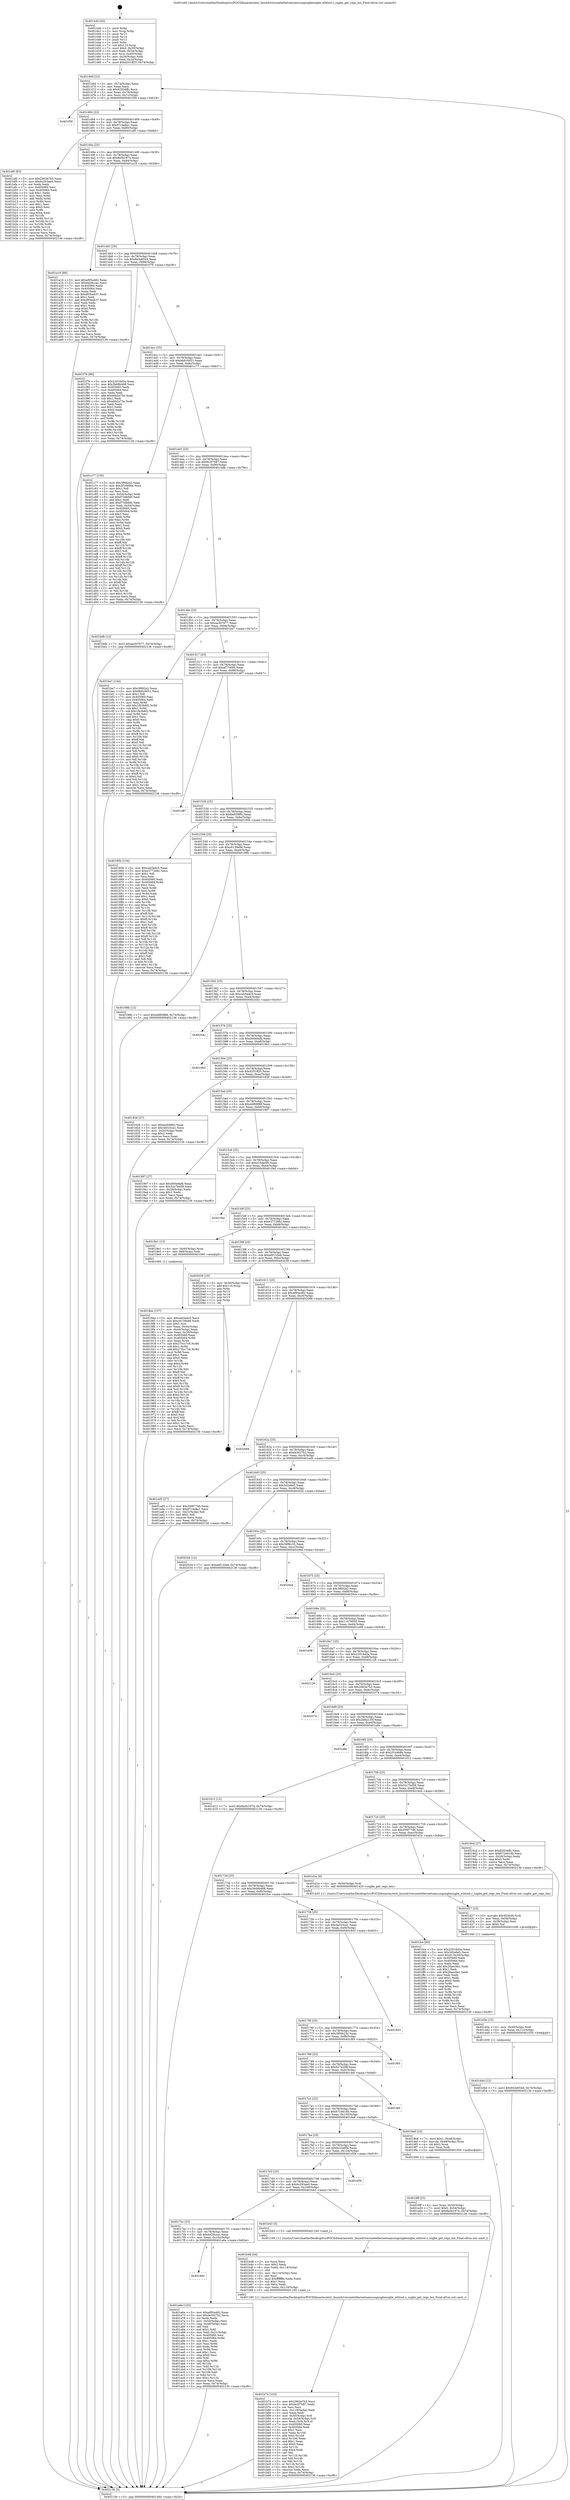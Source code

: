 digraph "0x401440" {
  label = "0x401440 (/mnt/c/Users/mathe/Desktop/tcc/POCII/binaries/extr_linuxdriversnetethernetsamsungsxgbesxgbe_ethtool.c_sxgbe_get_regs_len_Final-ollvm.out::main(0))"
  labelloc = "t"
  node[shape=record]

  Entry [label="",width=0.3,height=0.3,shape=circle,fillcolor=black,style=filled]
  "0x40146d" [label="{
     0x40146d [23]\l
     | [instrs]\l
     &nbsp;&nbsp;0x40146d \<+3\>: mov -0x74(%rbp),%eax\l
     &nbsp;&nbsp;0x401470 \<+2\>: mov %eax,%ecx\l
     &nbsp;&nbsp;0x401472 \<+6\>: sub $0x82834ffc,%ecx\l
     &nbsp;&nbsp;0x401478 \<+3\>: mov %eax,-0x78(%rbp)\l
     &nbsp;&nbsp;0x40147b \<+3\>: mov %ecx,-0x7c(%rbp)\l
     &nbsp;&nbsp;0x40147e \<+6\>: je 0000000000401f59 \<main+0xb19\>\l
  }"]
  "0x401f59" [label="{
     0x401f59\l
  }", style=dashed]
  "0x401484" [label="{
     0x401484 [22]\l
     | [instrs]\l
     &nbsp;&nbsp;0x401484 \<+5\>: jmp 0000000000401489 \<main+0x49\>\l
     &nbsp;&nbsp;0x401489 \<+3\>: mov -0x78(%rbp),%eax\l
     &nbsp;&nbsp;0x40148c \<+5\>: sub $0x87c4e8a1,%eax\l
     &nbsp;&nbsp;0x401491 \<+3\>: mov %eax,-0x80(%rbp)\l
     &nbsp;&nbsp;0x401494 \<+6\>: je 0000000000401af0 \<main+0x6b0\>\l
  }"]
  Exit [label="",width=0.3,height=0.3,shape=circle,fillcolor=black,style=filled,peripheries=2]
  "0x401af0" [label="{
     0x401af0 [83]\l
     | [instrs]\l
     &nbsp;&nbsp;0x401af0 \<+5\>: mov $0x2963e7b3,%eax\l
     &nbsp;&nbsp;0x401af5 \<+5\>: mov $0x6c293ae0,%ecx\l
     &nbsp;&nbsp;0x401afa \<+2\>: xor %edx,%edx\l
     &nbsp;&nbsp;0x401afc \<+7\>: mov 0x405060,%esi\l
     &nbsp;&nbsp;0x401b03 \<+7\>: mov 0x405064,%edi\l
     &nbsp;&nbsp;0x401b0a \<+3\>: sub $0x1,%edx\l
     &nbsp;&nbsp;0x401b0d \<+3\>: mov %esi,%r8d\l
     &nbsp;&nbsp;0x401b10 \<+3\>: add %edx,%r8d\l
     &nbsp;&nbsp;0x401b13 \<+4\>: imul %r8d,%esi\l
     &nbsp;&nbsp;0x401b17 \<+3\>: and $0x1,%esi\l
     &nbsp;&nbsp;0x401b1a \<+3\>: cmp $0x0,%esi\l
     &nbsp;&nbsp;0x401b1d \<+4\>: sete %r9b\l
     &nbsp;&nbsp;0x401b21 \<+3\>: cmp $0xa,%edi\l
     &nbsp;&nbsp;0x401b24 \<+4\>: setl %r10b\l
     &nbsp;&nbsp;0x401b28 \<+3\>: mov %r9b,%r11b\l
     &nbsp;&nbsp;0x401b2b \<+3\>: and %r10b,%r11b\l
     &nbsp;&nbsp;0x401b2e \<+3\>: xor %r10b,%r9b\l
     &nbsp;&nbsp;0x401b31 \<+3\>: or %r9b,%r11b\l
     &nbsp;&nbsp;0x401b34 \<+4\>: test $0x1,%r11b\l
     &nbsp;&nbsp;0x401b38 \<+3\>: cmovne %ecx,%eax\l
     &nbsp;&nbsp;0x401b3b \<+3\>: mov %eax,-0x74(%rbp)\l
     &nbsp;&nbsp;0x401b3e \<+5\>: jmp 0000000000402136 \<main+0xcf6\>\l
  }"]
  "0x40149a" [label="{
     0x40149a [25]\l
     | [instrs]\l
     &nbsp;&nbsp;0x40149a \<+5\>: jmp 000000000040149f \<main+0x5f\>\l
     &nbsp;&nbsp;0x40149f \<+3\>: mov -0x78(%rbp),%eax\l
     &nbsp;&nbsp;0x4014a2 \<+5\>: sub $0x8a5b1974,%eax\l
     &nbsp;&nbsp;0x4014a7 \<+6\>: mov %eax,-0x84(%rbp)\l
     &nbsp;&nbsp;0x4014ad \<+6\>: je 0000000000401a16 \<main+0x5d6\>\l
  }"]
  "0x401d4d" [label="{
     0x401d4d [12]\l
     | [instrs]\l
     &nbsp;&nbsp;0x401d4d \<+7\>: movl $0x943e6544,-0x74(%rbp)\l
     &nbsp;&nbsp;0x401d54 \<+5\>: jmp 0000000000402136 \<main+0xcf6\>\l
  }"]
  "0x401a16" [label="{
     0x401a16 [88]\l
     | [instrs]\l
     &nbsp;&nbsp;0x401a16 \<+5\>: mov $0xef95a482,%eax\l
     &nbsp;&nbsp;0x401a1b \<+5\>: mov $0x6d28ccac,%ecx\l
     &nbsp;&nbsp;0x401a20 \<+7\>: mov 0x405060,%edx\l
     &nbsp;&nbsp;0x401a27 \<+7\>: mov 0x405064,%esi\l
     &nbsp;&nbsp;0x401a2e \<+2\>: mov %edx,%edi\l
     &nbsp;&nbsp;0x401a30 \<+6\>: sub $0xd93ba637,%edi\l
     &nbsp;&nbsp;0x401a36 \<+3\>: sub $0x1,%edi\l
     &nbsp;&nbsp;0x401a39 \<+6\>: add $0xd93ba637,%edi\l
     &nbsp;&nbsp;0x401a3f \<+3\>: imul %edi,%edx\l
     &nbsp;&nbsp;0x401a42 \<+3\>: and $0x1,%edx\l
     &nbsp;&nbsp;0x401a45 \<+3\>: cmp $0x0,%edx\l
     &nbsp;&nbsp;0x401a48 \<+4\>: sete %r8b\l
     &nbsp;&nbsp;0x401a4c \<+3\>: cmp $0xa,%esi\l
     &nbsp;&nbsp;0x401a4f \<+4\>: setl %r9b\l
     &nbsp;&nbsp;0x401a53 \<+3\>: mov %r8b,%r10b\l
     &nbsp;&nbsp;0x401a56 \<+3\>: and %r9b,%r10b\l
     &nbsp;&nbsp;0x401a59 \<+3\>: xor %r9b,%r8b\l
     &nbsp;&nbsp;0x401a5c \<+3\>: or %r8b,%r10b\l
     &nbsp;&nbsp;0x401a5f \<+4\>: test $0x1,%r10b\l
     &nbsp;&nbsp;0x401a63 \<+3\>: cmovne %ecx,%eax\l
     &nbsp;&nbsp;0x401a66 \<+3\>: mov %eax,-0x74(%rbp)\l
     &nbsp;&nbsp;0x401a69 \<+5\>: jmp 0000000000402136 \<main+0xcf6\>\l
  }"]
  "0x4014b3" [label="{
     0x4014b3 [25]\l
     | [instrs]\l
     &nbsp;&nbsp;0x4014b3 \<+5\>: jmp 00000000004014b8 \<main+0x78\>\l
     &nbsp;&nbsp;0x4014b8 \<+3\>: mov -0x78(%rbp),%eax\l
     &nbsp;&nbsp;0x4014bb \<+5\>: sub $0x943e6544,%eax\l
     &nbsp;&nbsp;0x4014c0 \<+6\>: mov %eax,-0x88(%rbp)\l
     &nbsp;&nbsp;0x4014c6 \<+6\>: je 0000000000401f76 \<main+0xb36\>\l
  }"]
  "0x401d3e" [label="{
     0x401d3e [15]\l
     | [instrs]\l
     &nbsp;&nbsp;0x401d3e \<+4\>: mov -0x50(%rbp),%rdi\l
     &nbsp;&nbsp;0x401d42 \<+6\>: mov %eax,-0x11c(%rbp)\l
     &nbsp;&nbsp;0x401d48 \<+5\>: call 0000000000401030 \<free@plt\>\l
     | [calls]\l
     &nbsp;&nbsp;0x401030 \{1\} (unknown)\l
  }"]
  "0x401f76" [label="{
     0x401f76 [88]\l
     | [instrs]\l
     &nbsp;&nbsp;0x401f76 \<+5\>: mov $0x22016d3a,%eax\l
     &nbsp;&nbsp;0x401f7b \<+5\>: mov $0x3b68b468,%ecx\l
     &nbsp;&nbsp;0x401f80 \<+7\>: mov 0x405060,%edx\l
     &nbsp;&nbsp;0x401f87 \<+7\>: mov 0x405064,%esi\l
     &nbsp;&nbsp;0x401f8e \<+2\>: mov %edx,%edi\l
     &nbsp;&nbsp;0x401f90 \<+6\>: add $0xebb2a75e,%edi\l
     &nbsp;&nbsp;0x401f96 \<+3\>: sub $0x1,%edi\l
     &nbsp;&nbsp;0x401f99 \<+6\>: sub $0xebb2a75e,%edi\l
     &nbsp;&nbsp;0x401f9f \<+3\>: imul %edi,%edx\l
     &nbsp;&nbsp;0x401fa2 \<+3\>: and $0x1,%edx\l
     &nbsp;&nbsp;0x401fa5 \<+3\>: cmp $0x0,%edx\l
     &nbsp;&nbsp;0x401fa8 \<+4\>: sete %r8b\l
     &nbsp;&nbsp;0x401fac \<+3\>: cmp $0xa,%esi\l
     &nbsp;&nbsp;0x401faf \<+4\>: setl %r9b\l
     &nbsp;&nbsp;0x401fb3 \<+3\>: mov %r8b,%r10b\l
     &nbsp;&nbsp;0x401fb6 \<+3\>: and %r9b,%r10b\l
     &nbsp;&nbsp;0x401fb9 \<+3\>: xor %r9b,%r8b\l
     &nbsp;&nbsp;0x401fbc \<+3\>: or %r8b,%r10b\l
     &nbsp;&nbsp;0x401fbf \<+4\>: test $0x1,%r10b\l
     &nbsp;&nbsp;0x401fc3 \<+3\>: cmovne %ecx,%eax\l
     &nbsp;&nbsp;0x401fc6 \<+3\>: mov %eax,-0x74(%rbp)\l
     &nbsp;&nbsp;0x401fc9 \<+5\>: jmp 0000000000402136 \<main+0xcf6\>\l
  }"]
  "0x4014cc" [label="{
     0x4014cc [25]\l
     | [instrs]\l
     &nbsp;&nbsp;0x4014cc \<+5\>: jmp 00000000004014d1 \<main+0x91\>\l
     &nbsp;&nbsp;0x4014d1 \<+3\>: mov -0x78(%rbp),%eax\l
     &nbsp;&nbsp;0x4014d4 \<+5\>: sub $0x9b916051,%eax\l
     &nbsp;&nbsp;0x4014d9 \<+6\>: mov %eax,-0x8c(%rbp)\l
     &nbsp;&nbsp;0x4014df \<+6\>: je 0000000000401c77 \<main+0x837\>\l
  }"]
  "0x401d27" [label="{
     0x401d27 [23]\l
     | [instrs]\l
     &nbsp;&nbsp;0x401d27 \<+10\>: movabs $0x4030d6,%rdi\l
     &nbsp;&nbsp;0x401d31 \<+3\>: mov %eax,-0x58(%rbp)\l
     &nbsp;&nbsp;0x401d34 \<+3\>: mov -0x58(%rbp),%esi\l
     &nbsp;&nbsp;0x401d37 \<+2\>: mov $0x0,%al\l
     &nbsp;&nbsp;0x401d39 \<+5\>: call 0000000000401040 \<printf@plt\>\l
     | [calls]\l
     &nbsp;&nbsp;0x401040 \{1\} (unknown)\l
  }"]
  "0x401c77" [label="{
     0x401c77 [155]\l
     | [instrs]\l
     &nbsp;&nbsp;0x401c77 \<+5\>: mov $0x3f692a2,%eax\l
     &nbsp;&nbsp;0x401c7c \<+5\>: mov $0x2f1d468e,%ecx\l
     &nbsp;&nbsp;0x401c81 \<+2\>: mov $0x1,%dl\l
     &nbsp;&nbsp;0x401c83 \<+2\>: xor %esi,%esi\l
     &nbsp;&nbsp;0x401c85 \<+3\>: mov -0x54(%rbp),%edi\l
     &nbsp;&nbsp;0x401c88 \<+6\>: sub $0xf73dbfd0,%edi\l
     &nbsp;&nbsp;0x401c8e \<+3\>: add $0x1,%edi\l
     &nbsp;&nbsp;0x401c91 \<+6\>: add $0xf73dbfd0,%edi\l
     &nbsp;&nbsp;0x401c97 \<+3\>: mov %edi,-0x54(%rbp)\l
     &nbsp;&nbsp;0x401c9a \<+7\>: mov 0x405060,%edi\l
     &nbsp;&nbsp;0x401ca1 \<+8\>: mov 0x405064,%r8d\l
     &nbsp;&nbsp;0x401ca9 \<+3\>: sub $0x1,%esi\l
     &nbsp;&nbsp;0x401cac \<+3\>: mov %edi,%r9d\l
     &nbsp;&nbsp;0x401caf \<+3\>: add %esi,%r9d\l
     &nbsp;&nbsp;0x401cb2 \<+4\>: imul %r9d,%edi\l
     &nbsp;&nbsp;0x401cb6 \<+3\>: and $0x1,%edi\l
     &nbsp;&nbsp;0x401cb9 \<+3\>: cmp $0x0,%edi\l
     &nbsp;&nbsp;0x401cbc \<+4\>: sete %r10b\l
     &nbsp;&nbsp;0x401cc0 \<+4\>: cmp $0xa,%r8d\l
     &nbsp;&nbsp;0x401cc4 \<+4\>: setl %r11b\l
     &nbsp;&nbsp;0x401cc8 \<+3\>: mov %r10b,%bl\l
     &nbsp;&nbsp;0x401ccb \<+3\>: xor $0xff,%bl\l
     &nbsp;&nbsp;0x401cce \<+3\>: mov %r11b,%r14b\l
     &nbsp;&nbsp;0x401cd1 \<+4\>: xor $0xff,%r14b\l
     &nbsp;&nbsp;0x401cd5 \<+3\>: xor $0x1,%dl\l
     &nbsp;&nbsp;0x401cd8 \<+3\>: mov %bl,%r15b\l
     &nbsp;&nbsp;0x401cdb \<+4\>: and $0xff,%r15b\l
     &nbsp;&nbsp;0x401cdf \<+3\>: and %dl,%r10b\l
     &nbsp;&nbsp;0x401ce2 \<+3\>: mov %r14b,%r12b\l
     &nbsp;&nbsp;0x401ce5 \<+4\>: and $0xff,%r12b\l
     &nbsp;&nbsp;0x401ce9 \<+3\>: and %dl,%r11b\l
     &nbsp;&nbsp;0x401cec \<+3\>: or %r10b,%r15b\l
     &nbsp;&nbsp;0x401cef \<+3\>: or %r11b,%r12b\l
     &nbsp;&nbsp;0x401cf2 \<+3\>: xor %r12b,%r15b\l
     &nbsp;&nbsp;0x401cf5 \<+3\>: or %r14b,%bl\l
     &nbsp;&nbsp;0x401cf8 \<+3\>: xor $0xff,%bl\l
     &nbsp;&nbsp;0x401cfb \<+3\>: or $0x1,%dl\l
     &nbsp;&nbsp;0x401cfe \<+2\>: and %dl,%bl\l
     &nbsp;&nbsp;0x401d00 \<+3\>: or %bl,%r15b\l
     &nbsp;&nbsp;0x401d03 \<+4\>: test $0x1,%r15b\l
     &nbsp;&nbsp;0x401d07 \<+3\>: cmovne %ecx,%eax\l
     &nbsp;&nbsp;0x401d0a \<+3\>: mov %eax,-0x74(%rbp)\l
     &nbsp;&nbsp;0x401d0d \<+5\>: jmp 0000000000402136 \<main+0xcf6\>\l
  }"]
  "0x4014e5" [label="{
     0x4014e5 [25]\l
     | [instrs]\l
     &nbsp;&nbsp;0x4014e5 \<+5\>: jmp 00000000004014ea \<main+0xaa\>\l
     &nbsp;&nbsp;0x4014ea \<+3\>: mov -0x78(%rbp),%eax\l
     &nbsp;&nbsp;0x4014ed \<+5\>: sub $0x9c2f7087,%eax\l
     &nbsp;&nbsp;0x4014f2 \<+6\>: mov %eax,-0x90(%rbp)\l
     &nbsp;&nbsp;0x4014f8 \<+6\>: je 0000000000401bdb \<main+0x79b\>\l
  }"]
  "0x401b74" [label="{
     0x401b74 [103]\l
     | [instrs]\l
     &nbsp;&nbsp;0x401b74 \<+5\>: mov $0x2963e7b3,%ecx\l
     &nbsp;&nbsp;0x401b79 \<+5\>: mov $0x9c2f7087,%edx\l
     &nbsp;&nbsp;0x401b7e \<+2\>: xor %esi,%esi\l
     &nbsp;&nbsp;0x401b80 \<+6\>: mov -0x118(%rbp),%edi\l
     &nbsp;&nbsp;0x401b86 \<+3\>: imul %eax,%edi\l
     &nbsp;&nbsp;0x401b89 \<+4\>: mov -0x50(%rbp),%r8\l
     &nbsp;&nbsp;0x401b8d \<+4\>: movslq -0x54(%rbp),%r9\l
     &nbsp;&nbsp;0x401b91 \<+4\>: mov %edi,(%r8,%r9,4)\l
     &nbsp;&nbsp;0x401b95 \<+7\>: mov 0x405060,%eax\l
     &nbsp;&nbsp;0x401b9c \<+7\>: mov 0x405064,%edi\l
     &nbsp;&nbsp;0x401ba3 \<+3\>: sub $0x1,%esi\l
     &nbsp;&nbsp;0x401ba6 \<+3\>: mov %eax,%r10d\l
     &nbsp;&nbsp;0x401ba9 \<+3\>: add %esi,%r10d\l
     &nbsp;&nbsp;0x401bac \<+4\>: imul %r10d,%eax\l
     &nbsp;&nbsp;0x401bb0 \<+3\>: and $0x1,%eax\l
     &nbsp;&nbsp;0x401bb3 \<+3\>: cmp $0x0,%eax\l
     &nbsp;&nbsp;0x401bb6 \<+4\>: sete %r11b\l
     &nbsp;&nbsp;0x401bba \<+3\>: cmp $0xa,%edi\l
     &nbsp;&nbsp;0x401bbd \<+3\>: setl %bl\l
     &nbsp;&nbsp;0x401bc0 \<+3\>: mov %r11b,%r14b\l
     &nbsp;&nbsp;0x401bc3 \<+3\>: and %bl,%r14b\l
     &nbsp;&nbsp;0x401bc6 \<+3\>: xor %bl,%r11b\l
     &nbsp;&nbsp;0x401bc9 \<+3\>: or %r11b,%r14b\l
     &nbsp;&nbsp;0x401bcc \<+4\>: test $0x1,%r14b\l
     &nbsp;&nbsp;0x401bd0 \<+3\>: cmovne %edx,%ecx\l
     &nbsp;&nbsp;0x401bd3 \<+3\>: mov %ecx,-0x74(%rbp)\l
     &nbsp;&nbsp;0x401bd6 \<+5\>: jmp 0000000000402136 \<main+0xcf6\>\l
  }"]
  "0x401bdb" [label="{
     0x401bdb [12]\l
     | [instrs]\l
     &nbsp;&nbsp;0x401bdb \<+7\>: movl $0xaa307677,-0x74(%rbp)\l
     &nbsp;&nbsp;0x401be2 \<+5\>: jmp 0000000000402136 \<main+0xcf6\>\l
  }"]
  "0x4014fe" [label="{
     0x4014fe [25]\l
     | [instrs]\l
     &nbsp;&nbsp;0x4014fe \<+5\>: jmp 0000000000401503 \<main+0xc3\>\l
     &nbsp;&nbsp;0x401503 \<+3\>: mov -0x78(%rbp),%eax\l
     &nbsp;&nbsp;0x401506 \<+5\>: sub $0xaa307677,%eax\l
     &nbsp;&nbsp;0x40150b \<+6\>: mov %eax,-0x94(%rbp)\l
     &nbsp;&nbsp;0x401511 \<+6\>: je 0000000000401be7 \<main+0x7a7\>\l
  }"]
  "0x401b48" [label="{
     0x401b48 [44]\l
     | [instrs]\l
     &nbsp;&nbsp;0x401b48 \<+2\>: xor %ecx,%ecx\l
     &nbsp;&nbsp;0x401b4a \<+5\>: mov $0x2,%edx\l
     &nbsp;&nbsp;0x401b4f \<+6\>: mov %edx,-0x114(%rbp)\l
     &nbsp;&nbsp;0x401b55 \<+1\>: cltd\l
     &nbsp;&nbsp;0x401b56 \<+6\>: mov -0x114(%rbp),%esi\l
     &nbsp;&nbsp;0x401b5c \<+2\>: idiv %esi\l
     &nbsp;&nbsp;0x401b5e \<+6\>: imul $0xfffffffe,%edx,%edx\l
     &nbsp;&nbsp;0x401b64 \<+3\>: sub $0x1,%ecx\l
     &nbsp;&nbsp;0x401b67 \<+2\>: sub %ecx,%edx\l
     &nbsp;&nbsp;0x401b69 \<+6\>: mov %edx,-0x118(%rbp)\l
     &nbsp;&nbsp;0x401b6f \<+5\>: call 0000000000401160 \<next_i\>\l
     | [calls]\l
     &nbsp;&nbsp;0x401160 \{1\} (/mnt/c/Users/mathe/Desktop/tcc/POCII/binaries/extr_linuxdriversnetethernetsamsungsxgbesxgbe_ethtool.c_sxgbe_get_regs_len_Final-ollvm.out::next_i)\l
  }"]
  "0x401be7" [label="{
     0x401be7 [144]\l
     | [instrs]\l
     &nbsp;&nbsp;0x401be7 \<+5\>: mov $0x3f692a2,%eax\l
     &nbsp;&nbsp;0x401bec \<+5\>: mov $0x9b916051,%ecx\l
     &nbsp;&nbsp;0x401bf1 \<+2\>: mov $0x1,%dl\l
     &nbsp;&nbsp;0x401bf3 \<+7\>: mov 0x405060,%esi\l
     &nbsp;&nbsp;0x401bfa \<+7\>: mov 0x405064,%edi\l
     &nbsp;&nbsp;0x401c01 \<+3\>: mov %esi,%r8d\l
     &nbsp;&nbsp;0x401c04 \<+7\>: add $0x1fb3b6f2,%r8d\l
     &nbsp;&nbsp;0x401c0b \<+4\>: sub $0x1,%r8d\l
     &nbsp;&nbsp;0x401c0f \<+7\>: sub $0x1fb3b6f2,%r8d\l
     &nbsp;&nbsp;0x401c16 \<+4\>: imul %r8d,%esi\l
     &nbsp;&nbsp;0x401c1a \<+3\>: and $0x1,%esi\l
     &nbsp;&nbsp;0x401c1d \<+3\>: cmp $0x0,%esi\l
     &nbsp;&nbsp;0x401c20 \<+4\>: sete %r9b\l
     &nbsp;&nbsp;0x401c24 \<+3\>: cmp $0xa,%edi\l
     &nbsp;&nbsp;0x401c27 \<+4\>: setl %r10b\l
     &nbsp;&nbsp;0x401c2b \<+3\>: mov %r9b,%r11b\l
     &nbsp;&nbsp;0x401c2e \<+4\>: xor $0xff,%r11b\l
     &nbsp;&nbsp;0x401c32 \<+3\>: mov %r10b,%bl\l
     &nbsp;&nbsp;0x401c35 \<+3\>: xor $0xff,%bl\l
     &nbsp;&nbsp;0x401c38 \<+3\>: xor $0x0,%dl\l
     &nbsp;&nbsp;0x401c3b \<+3\>: mov %r11b,%r14b\l
     &nbsp;&nbsp;0x401c3e \<+4\>: and $0x0,%r14b\l
     &nbsp;&nbsp;0x401c42 \<+3\>: and %dl,%r9b\l
     &nbsp;&nbsp;0x401c45 \<+3\>: mov %bl,%r15b\l
     &nbsp;&nbsp;0x401c48 \<+4\>: and $0x0,%r15b\l
     &nbsp;&nbsp;0x401c4c \<+3\>: and %dl,%r10b\l
     &nbsp;&nbsp;0x401c4f \<+3\>: or %r9b,%r14b\l
     &nbsp;&nbsp;0x401c52 \<+3\>: or %r10b,%r15b\l
     &nbsp;&nbsp;0x401c55 \<+3\>: xor %r15b,%r14b\l
     &nbsp;&nbsp;0x401c58 \<+3\>: or %bl,%r11b\l
     &nbsp;&nbsp;0x401c5b \<+4\>: xor $0xff,%r11b\l
     &nbsp;&nbsp;0x401c5f \<+3\>: or $0x0,%dl\l
     &nbsp;&nbsp;0x401c62 \<+3\>: and %dl,%r11b\l
     &nbsp;&nbsp;0x401c65 \<+3\>: or %r11b,%r14b\l
     &nbsp;&nbsp;0x401c68 \<+4\>: test $0x1,%r14b\l
     &nbsp;&nbsp;0x401c6c \<+3\>: cmovne %ecx,%eax\l
     &nbsp;&nbsp;0x401c6f \<+3\>: mov %eax,-0x74(%rbp)\l
     &nbsp;&nbsp;0x401c72 \<+5\>: jmp 0000000000402136 \<main+0xcf6\>\l
  }"]
  "0x401517" [label="{
     0x401517 [25]\l
     | [instrs]\l
     &nbsp;&nbsp;0x401517 \<+5\>: jmp 000000000040151c \<main+0xdc\>\l
     &nbsp;&nbsp;0x40151c \<+3\>: mov -0x78(%rbp),%eax\l
     &nbsp;&nbsp;0x40151f \<+5\>: sub $0xaf774f40,%eax\l
     &nbsp;&nbsp;0x401524 \<+6\>: mov %eax,-0x98(%rbp)\l
     &nbsp;&nbsp;0x40152a \<+6\>: je 0000000000401d87 \<main+0x947\>\l
  }"]
  "0x401805" [label="{
     0x401805\l
  }", style=dashed]
  "0x401d87" [label="{
     0x401d87\l
  }", style=dashed]
  "0x401530" [label="{
     0x401530 [25]\l
     | [instrs]\l
     &nbsp;&nbsp;0x401530 \<+5\>: jmp 0000000000401535 \<main+0xf5\>\l
     &nbsp;&nbsp;0x401535 \<+3\>: mov -0x78(%rbp),%eax\l
     &nbsp;&nbsp;0x401538 \<+5\>: sub $0xba939f0c,%eax\l
     &nbsp;&nbsp;0x40153d \<+6\>: mov %eax,-0x9c(%rbp)\l
     &nbsp;&nbsp;0x401543 \<+6\>: je 000000000040185b \<main+0x41b\>\l
  }"]
  "0x401a6e" [label="{
     0x401a6e [103]\l
     | [instrs]\l
     &nbsp;&nbsp;0x401a6e \<+5\>: mov $0xef95a482,%eax\l
     &nbsp;&nbsp;0x401a73 \<+5\>: mov $0xfe3027b2,%ecx\l
     &nbsp;&nbsp;0x401a78 \<+2\>: xor %edx,%edx\l
     &nbsp;&nbsp;0x401a7a \<+3\>: mov -0x54(%rbp),%esi\l
     &nbsp;&nbsp;0x401a7d \<+3\>: cmp -0x48(%rbp),%esi\l
     &nbsp;&nbsp;0x401a80 \<+4\>: setl %dil\l
     &nbsp;&nbsp;0x401a84 \<+4\>: and $0x1,%dil\l
     &nbsp;&nbsp;0x401a88 \<+4\>: mov %dil,-0x21(%rbp)\l
     &nbsp;&nbsp;0x401a8c \<+7\>: mov 0x405060,%esi\l
     &nbsp;&nbsp;0x401a93 \<+8\>: mov 0x405064,%r8d\l
     &nbsp;&nbsp;0x401a9b \<+3\>: sub $0x1,%edx\l
     &nbsp;&nbsp;0x401a9e \<+3\>: mov %esi,%r9d\l
     &nbsp;&nbsp;0x401aa1 \<+3\>: add %edx,%r9d\l
     &nbsp;&nbsp;0x401aa4 \<+4\>: imul %r9d,%esi\l
     &nbsp;&nbsp;0x401aa8 \<+3\>: and $0x1,%esi\l
     &nbsp;&nbsp;0x401aab \<+3\>: cmp $0x0,%esi\l
     &nbsp;&nbsp;0x401aae \<+4\>: sete %dil\l
     &nbsp;&nbsp;0x401ab2 \<+4\>: cmp $0xa,%r8d\l
     &nbsp;&nbsp;0x401ab6 \<+4\>: setl %r10b\l
     &nbsp;&nbsp;0x401aba \<+3\>: mov %dil,%r11b\l
     &nbsp;&nbsp;0x401abd \<+3\>: and %r10b,%r11b\l
     &nbsp;&nbsp;0x401ac0 \<+3\>: xor %r10b,%dil\l
     &nbsp;&nbsp;0x401ac3 \<+3\>: or %dil,%r11b\l
     &nbsp;&nbsp;0x401ac6 \<+4\>: test $0x1,%r11b\l
     &nbsp;&nbsp;0x401aca \<+3\>: cmovne %ecx,%eax\l
     &nbsp;&nbsp;0x401acd \<+3\>: mov %eax,-0x74(%rbp)\l
     &nbsp;&nbsp;0x401ad0 \<+5\>: jmp 0000000000402136 \<main+0xcf6\>\l
  }"]
  "0x40185b" [label="{
     0x40185b [134]\l
     | [instrs]\l
     &nbsp;&nbsp;0x40185b \<+5\>: mov $0xceb5edc5,%eax\l
     &nbsp;&nbsp;0x401860 \<+5\>: mov $0xe377266c,%ecx\l
     &nbsp;&nbsp;0x401865 \<+2\>: mov $0x1,%dl\l
     &nbsp;&nbsp;0x401867 \<+2\>: xor %esi,%esi\l
     &nbsp;&nbsp;0x401869 \<+7\>: mov 0x405060,%edi\l
     &nbsp;&nbsp;0x401870 \<+8\>: mov 0x405064,%r8d\l
     &nbsp;&nbsp;0x401878 \<+3\>: sub $0x1,%esi\l
     &nbsp;&nbsp;0x40187b \<+3\>: mov %edi,%r9d\l
     &nbsp;&nbsp;0x40187e \<+3\>: add %esi,%r9d\l
     &nbsp;&nbsp;0x401881 \<+4\>: imul %r9d,%edi\l
     &nbsp;&nbsp;0x401885 \<+3\>: and $0x1,%edi\l
     &nbsp;&nbsp;0x401888 \<+3\>: cmp $0x0,%edi\l
     &nbsp;&nbsp;0x40188b \<+4\>: sete %r10b\l
     &nbsp;&nbsp;0x40188f \<+4\>: cmp $0xa,%r8d\l
     &nbsp;&nbsp;0x401893 \<+4\>: setl %r11b\l
     &nbsp;&nbsp;0x401897 \<+3\>: mov %r10b,%bl\l
     &nbsp;&nbsp;0x40189a \<+3\>: xor $0xff,%bl\l
     &nbsp;&nbsp;0x40189d \<+3\>: mov %r11b,%r14b\l
     &nbsp;&nbsp;0x4018a0 \<+4\>: xor $0xff,%r14b\l
     &nbsp;&nbsp;0x4018a4 \<+3\>: xor $0x1,%dl\l
     &nbsp;&nbsp;0x4018a7 \<+3\>: mov %bl,%r15b\l
     &nbsp;&nbsp;0x4018aa \<+4\>: and $0xff,%r15b\l
     &nbsp;&nbsp;0x4018ae \<+3\>: and %dl,%r10b\l
     &nbsp;&nbsp;0x4018b1 \<+3\>: mov %r14b,%r12b\l
     &nbsp;&nbsp;0x4018b4 \<+4\>: and $0xff,%r12b\l
     &nbsp;&nbsp;0x4018b8 \<+3\>: and %dl,%r11b\l
     &nbsp;&nbsp;0x4018bb \<+3\>: or %r10b,%r15b\l
     &nbsp;&nbsp;0x4018be \<+3\>: or %r11b,%r12b\l
     &nbsp;&nbsp;0x4018c1 \<+3\>: xor %r12b,%r15b\l
     &nbsp;&nbsp;0x4018c4 \<+3\>: or %r14b,%bl\l
     &nbsp;&nbsp;0x4018c7 \<+3\>: xor $0xff,%bl\l
     &nbsp;&nbsp;0x4018ca \<+3\>: or $0x1,%dl\l
     &nbsp;&nbsp;0x4018cd \<+2\>: and %dl,%bl\l
     &nbsp;&nbsp;0x4018cf \<+3\>: or %bl,%r15b\l
     &nbsp;&nbsp;0x4018d2 \<+4\>: test $0x1,%r15b\l
     &nbsp;&nbsp;0x4018d6 \<+3\>: cmovne %ecx,%eax\l
     &nbsp;&nbsp;0x4018d9 \<+3\>: mov %eax,-0x74(%rbp)\l
     &nbsp;&nbsp;0x4018dc \<+5\>: jmp 0000000000402136 \<main+0xcf6\>\l
  }"]
  "0x401549" [label="{
     0x401549 [25]\l
     | [instrs]\l
     &nbsp;&nbsp;0x401549 \<+5\>: jmp 000000000040154e \<main+0x10e\>\l
     &nbsp;&nbsp;0x40154e \<+3\>: mov -0x78(%rbp),%eax\l
     &nbsp;&nbsp;0x401551 \<+5\>: sub $0xc6139e86,%eax\l
     &nbsp;&nbsp;0x401556 \<+6\>: mov %eax,-0xa0(%rbp)\l
     &nbsp;&nbsp;0x40155c \<+6\>: je 000000000040198b \<main+0x54b\>\l
  }"]
  "0x4017ec" [label="{
     0x4017ec [25]\l
     | [instrs]\l
     &nbsp;&nbsp;0x4017ec \<+5\>: jmp 00000000004017f1 \<main+0x3b1\>\l
     &nbsp;&nbsp;0x4017f1 \<+3\>: mov -0x78(%rbp),%eax\l
     &nbsp;&nbsp;0x4017f4 \<+5\>: sub $0x6d28ccac,%eax\l
     &nbsp;&nbsp;0x4017f9 \<+6\>: mov %eax,-0x10c(%rbp)\l
     &nbsp;&nbsp;0x4017ff \<+6\>: je 0000000000401a6e \<main+0x62e\>\l
  }"]
  "0x40198b" [label="{
     0x40198b [12]\l
     | [instrs]\l
     &nbsp;&nbsp;0x40198b \<+7\>: movl $0xddf69f88,-0x74(%rbp)\l
     &nbsp;&nbsp;0x401992 \<+5\>: jmp 0000000000402136 \<main+0xcf6\>\l
  }"]
  "0x401562" [label="{
     0x401562 [25]\l
     | [instrs]\l
     &nbsp;&nbsp;0x401562 \<+5\>: jmp 0000000000401567 \<main+0x127\>\l
     &nbsp;&nbsp;0x401567 \<+3\>: mov -0x78(%rbp),%eax\l
     &nbsp;&nbsp;0x40156a \<+5\>: sub $0xceb5edc5,%eax\l
     &nbsp;&nbsp;0x40156f \<+6\>: mov %eax,-0xa4(%rbp)\l
     &nbsp;&nbsp;0x401575 \<+6\>: je 000000000040204c \<main+0xc0c\>\l
  }"]
  "0x401b43" [label="{
     0x401b43 [5]\l
     | [instrs]\l
     &nbsp;&nbsp;0x401b43 \<+5\>: call 0000000000401160 \<next_i\>\l
     | [calls]\l
     &nbsp;&nbsp;0x401160 \{1\} (/mnt/c/Users/mathe/Desktop/tcc/POCII/binaries/extr_linuxdriversnetethernetsamsungsxgbesxgbe_ethtool.c_sxgbe_get_regs_len_Final-ollvm.out::next_i)\l
  }"]
  "0x40204c" [label="{
     0x40204c\l
  }", style=dashed]
  "0x40157b" [label="{
     0x40157b [25]\l
     | [instrs]\l
     &nbsp;&nbsp;0x40157b \<+5\>: jmp 0000000000401580 \<main+0x140\>\l
     &nbsp;&nbsp;0x401580 \<+3\>: mov -0x78(%rbp),%eax\l
     &nbsp;&nbsp;0x401583 \<+5\>: sub $0xd00a9afb,%eax\l
     &nbsp;&nbsp;0x401588 \<+6\>: mov %eax,-0xa8(%rbp)\l
     &nbsp;&nbsp;0x40158e \<+6\>: je 00000000004019b2 \<main+0x572\>\l
  }"]
  "0x4017d3" [label="{
     0x4017d3 [25]\l
     | [instrs]\l
     &nbsp;&nbsp;0x4017d3 \<+5\>: jmp 00000000004017d8 \<main+0x398\>\l
     &nbsp;&nbsp;0x4017d8 \<+3\>: mov -0x78(%rbp),%eax\l
     &nbsp;&nbsp;0x4017db \<+5\>: sub $0x6c293ae0,%eax\l
     &nbsp;&nbsp;0x4017e0 \<+6\>: mov %eax,-0x108(%rbp)\l
     &nbsp;&nbsp;0x4017e6 \<+6\>: je 0000000000401b43 \<main+0x703\>\l
  }"]
  "0x4019b2" [label="{
     0x4019b2\l
  }", style=dashed]
  "0x401594" [label="{
     0x401594 [25]\l
     | [instrs]\l
     &nbsp;&nbsp;0x401594 \<+5\>: jmp 0000000000401599 \<main+0x159\>\l
     &nbsp;&nbsp;0x401599 \<+3\>: mov -0x78(%rbp),%eax\l
     &nbsp;&nbsp;0x40159c \<+5\>: sub $0xd201ff25,%eax\l
     &nbsp;&nbsp;0x4015a1 \<+6\>: mov %eax,-0xac(%rbp)\l
     &nbsp;&nbsp;0x4015a7 \<+6\>: je 0000000000401828 \<main+0x3e8\>\l
  }"]
  "0x401d59" [label="{
     0x401d59\l
  }", style=dashed]
  "0x401828" [label="{
     0x401828 [27]\l
     | [instrs]\l
     &nbsp;&nbsp;0x401828 \<+5\>: mov $0xba939f0c,%eax\l
     &nbsp;&nbsp;0x40182d \<+5\>: mov $0x3e025ca1,%ecx\l
     &nbsp;&nbsp;0x401832 \<+3\>: mov -0x2c(%rbp),%edx\l
     &nbsp;&nbsp;0x401835 \<+3\>: cmp $0x2,%edx\l
     &nbsp;&nbsp;0x401838 \<+3\>: cmovne %ecx,%eax\l
     &nbsp;&nbsp;0x40183b \<+3\>: mov %eax,-0x74(%rbp)\l
     &nbsp;&nbsp;0x40183e \<+5\>: jmp 0000000000402136 \<main+0xcf6\>\l
  }"]
  "0x4015ad" [label="{
     0x4015ad [25]\l
     | [instrs]\l
     &nbsp;&nbsp;0x4015ad \<+5\>: jmp 00000000004015b2 \<main+0x172\>\l
     &nbsp;&nbsp;0x4015b2 \<+3\>: mov -0x78(%rbp),%eax\l
     &nbsp;&nbsp;0x4015b5 \<+5\>: sub $0xddf69f88,%eax\l
     &nbsp;&nbsp;0x4015ba \<+6\>: mov %eax,-0xb0(%rbp)\l
     &nbsp;&nbsp;0x4015c0 \<+6\>: je 0000000000401997 \<main+0x557\>\l
  }"]
  "0x402136" [label="{
     0x402136 [5]\l
     | [instrs]\l
     &nbsp;&nbsp;0x402136 \<+5\>: jmp 000000000040146d \<main+0x2d\>\l
  }"]
  "0x401440" [label="{
     0x401440 [45]\l
     | [instrs]\l
     &nbsp;&nbsp;0x401440 \<+1\>: push %rbp\l
     &nbsp;&nbsp;0x401441 \<+3\>: mov %rsp,%rbp\l
     &nbsp;&nbsp;0x401444 \<+2\>: push %r15\l
     &nbsp;&nbsp;0x401446 \<+2\>: push %r14\l
     &nbsp;&nbsp;0x401448 \<+2\>: push %r12\l
     &nbsp;&nbsp;0x40144a \<+1\>: push %rbx\l
     &nbsp;&nbsp;0x40144b \<+7\>: sub $0x110,%rsp\l
     &nbsp;&nbsp;0x401452 \<+7\>: movl $0x0,-0x30(%rbp)\l
     &nbsp;&nbsp;0x401459 \<+3\>: mov %edi,-0x34(%rbp)\l
     &nbsp;&nbsp;0x40145c \<+4\>: mov %rsi,-0x40(%rbp)\l
     &nbsp;&nbsp;0x401460 \<+3\>: mov -0x34(%rbp),%edi\l
     &nbsp;&nbsp;0x401463 \<+3\>: mov %edi,-0x2c(%rbp)\l
     &nbsp;&nbsp;0x401466 \<+7\>: movl $0xd201ff25,-0x74(%rbp)\l
  }"]
  "0x4019ff" [label="{
     0x4019ff [23]\l
     | [instrs]\l
     &nbsp;&nbsp;0x4019ff \<+4\>: mov %rax,-0x50(%rbp)\l
     &nbsp;&nbsp;0x401a03 \<+7\>: movl $0x0,-0x54(%rbp)\l
     &nbsp;&nbsp;0x401a0a \<+7\>: movl $0x8a5b1974,-0x74(%rbp)\l
     &nbsp;&nbsp;0x401a11 \<+5\>: jmp 0000000000402136 \<main+0xcf6\>\l
  }"]
  "0x401997" [label="{
     0x401997 [27]\l
     | [instrs]\l
     &nbsp;&nbsp;0x401997 \<+5\>: mov $0xd00a9afb,%eax\l
     &nbsp;&nbsp;0x40199c \<+5\>: mov $0x32c7bd58,%ecx\l
     &nbsp;&nbsp;0x4019a1 \<+3\>: mov -0x28(%rbp),%edx\l
     &nbsp;&nbsp;0x4019a4 \<+3\>: cmp $0x1,%edx\l
     &nbsp;&nbsp;0x4019a7 \<+3\>: cmovl %ecx,%eax\l
     &nbsp;&nbsp;0x4019aa \<+3\>: mov %eax,-0x74(%rbp)\l
     &nbsp;&nbsp;0x4019ad \<+5\>: jmp 0000000000402136 \<main+0xcf6\>\l
  }"]
  "0x4015c6" [label="{
     0x4015c6 [25]\l
     | [instrs]\l
     &nbsp;&nbsp;0x4015c6 \<+5\>: jmp 00000000004015cb \<main+0x18b\>\l
     &nbsp;&nbsp;0x4015cb \<+3\>: mov -0x78(%rbp),%eax\l
     &nbsp;&nbsp;0x4015ce \<+5\>: sub $0xe10de5f0,%eax\l
     &nbsp;&nbsp;0x4015d3 \<+6\>: mov %eax,-0xb4(%rbp)\l
     &nbsp;&nbsp;0x4015d9 \<+6\>: je 0000000000401f4d \<main+0xb0d\>\l
  }"]
  "0x4017ba" [label="{
     0x4017ba [25]\l
     | [instrs]\l
     &nbsp;&nbsp;0x4017ba \<+5\>: jmp 00000000004017bf \<main+0x37f\>\l
     &nbsp;&nbsp;0x4017bf \<+3\>: mov -0x78(%rbp),%eax\l
     &nbsp;&nbsp;0x4017c2 \<+5\>: sub $0x6c25ef0b,%eax\l
     &nbsp;&nbsp;0x4017c7 \<+6\>: mov %eax,-0x104(%rbp)\l
     &nbsp;&nbsp;0x4017cd \<+6\>: je 0000000000401d59 \<main+0x919\>\l
  }"]
  "0x401f4d" [label="{
     0x401f4d\l
  }", style=dashed]
  "0x4015df" [label="{
     0x4015df [25]\l
     | [instrs]\l
     &nbsp;&nbsp;0x4015df \<+5\>: jmp 00000000004015e4 \<main+0x1a4\>\l
     &nbsp;&nbsp;0x4015e4 \<+3\>: mov -0x78(%rbp),%eax\l
     &nbsp;&nbsp;0x4015e7 \<+5\>: sub $0xe377266c,%eax\l
     &nbsp;&nbsp;0x4015ec \<+6\>: mov %eax,-0xb8(%rbp)\l
     &nbsp;&nbsp;0x4015f2 \<+6\>: je 00000000004018e1 \<main+0x4a1\>\l
  }"]
  "0x4019e8" [label="{
     0x4019e8 [23]\l
     | [instrs]\l
     &nbsp;&nbsp;0x4019e8 \<+7\>: movl $0x1,-0x48(%rbp)\l
     &nbsp;&nbsp;0x4019ef \<+4\>: movslq -0x48(%rbp),%rax\l
     &nbsp;&nbsp;0x4019f3 \<+4\>: shl $0x2,%rax\l
     &nbsp;&nbsp;0x4019f7 \<+3\>: mov %rax,%rdi\l
     &nbsp;&nbsp;0x4019fa \<+5\>: call 0000000000401050 \<malloc@plt\>\l
     | [calls]\l
     &nbsp;&nbsp;0x401050 \{1\} (unknown)\l
  }"]
  "0x4018e1" [label="{
     0x4018e1 [13]\l
     | [instrs]\l
     &nbsp;&nbsp;0x4018e1 \<+4\>: mov -0x40(%rbp),%rax\l
     &nbsp;&nbsp;0x4018e5 \<+4\>: mov 0x8(%rax),%rdi\l
     &nbsp;&nbsp;0x4018e9 \<+5\>: call 0000000000401060 \<atoi@plt\>\l
     | [calls]\l
     &nbsp;&nbsp;0x401060 \{1\} (unknown)\l
  }"]
  "0x4015f8" [label="{
     0x4015f8 [25]\l
     | [instrs]\l
     &nbsp;&nbsp;0x4015f8 \<+5\>: jmp 00000000004015fd \<main+0x1bd\>\l
     &nbsp;&nbsp;0x4015fd \<+3\>: mov -0x78(%rbp),%eax\l
     &nbsp;&nbsp;0x401600 \<+5\>: sub $0xe6f133e8,%eax\l
     &nbsp;&nbsp;0x401605 \<+6\>: mov %eax,-0xbc(%rbp)\l
     &nbsp;&nbsp;0x40160b \<+6\>: je 0000000000402039 \<main+0xbf9\>\l
  }"]
  "0x4018ee" [label="{
     0x4018ee [157]\l
     | [instrs]\l
     &nbsp;&nbsp;0x4018ee \<+5\>: mov $0xceb5edc5,%ecx\l
     &nbsp;&nbsp;0x4018f3 \<+5\>: mov $0xc6139e86,%edx\l
     &nbsp;&nbsp;0x4018f8 \<+3\>: mov $0x1,%sil\l
     &nbsp;&nbsp;0x4018fb \<+3\>: mov %eax,-0x44(%rbp)\l
     &nbsp;&nbsp;0x4018fe \<+3\>: mov -0x44(%rbp),%eax\l
     &nbsp;&nbsp;0x401901 \<+3\>: mov %eax,-0x28(%rbp)\l
     &nbsp;&nbsp;0x401904 \<+7\>: mov 0x405060,%eax\l
     &nbsp;&nbsp;0x40190b \<+8\>: mov 0x405064,%r8d\l
     &nbsp;&nbsp;0x401913 \<+3\>: mov %eax,%r9d\l
     &nbsp;&nbsp;0x401916 \<+7\>: sub $0x270cc7c6,%r9d\l
     &nbsp;&nbsp;0x40191d \<+4\>: sub $0x1,%r9d\l
     &nbsp;&nbsp;0x401921 \<+7\>: add $0x270cc7c6,%r9d\l
     &nbsp;&nbsp;0x401928 \<+4\>: imul %r9d,%eax\l
     &nbsp;&nbsp;0x40192c \<+3\>: and $0x1,%eax\l
     &nbsp;&nbsp;0x40192f \<+3\>: cmp $0x0,%eax\l
     &nbsp;&nbsp;0x401932 \<+4\>: sete %r10b\l
     &nbsp;&nbsp;0x401936 \<+4\>: cmp $0xa,%r8d\l
     &nbsp;&nbsp;0x40193a \<+4\>: setl %r11b\l
     &nbsp;&nbsp;0x40193e \<+3\>: mov %r10b,%bl\l
     &nbsp;&nbsp;0x401941 \<+3\>: xor $0xff,%bl\l
     &nbsp;&nbsp;0x401944 \<+3\>: mov %r11b,%r14b\l
     &nbsp;&nbsp;0x401947 \<+4\>: xor $0xff,%r14b\l
     &nbsp;&nbsp;0x40194b \<+4\>: xor $0x0,%sil\l
     &nbsp;&nbsp;0x40194f \<+3\>: mov %bl,%r15b\l
     &nbsp;&nbsp;0x401952 \<+4\>: and $0x0,%r15b\l
     &nbsp;&nbsp;0x401956 \<+3\>: and %sil,%r10b\l
     &nbsp;&nbsp;0x401959 \<+3\>: mov %r14b,%r12b\l
     &nbsp;&nbsp;0x40195c \<+4\>: and $0x0,%r12b\l
     &nbsp;&nbsp;0x401960 \<+3\>: and %sil,%r11b\l
     &nbsp;&nbsp;0x401963 \<+3\>: or %r10b,%r15b\l
     &nbsp;&nbsp;0x401966 \<+3\>: or %r11b,%r12b\l
     &nbsp;&nbsp;0x401969 \<+3\>: xor %r12b,%r15b\l
     &nbsp;&nbsp;0x40196c \<+3\>: or %r14b,%bl\l
     &nbsp;&nbsp;0x40196f \<+3\>: xor $0xff,%bl\l
     &nbsp;&nbsp;0x401972 \<+4\>: or $0x0,%sil\l
     &nbsp;&nbsp;0x401976 \<+3\>: and %sil,%bl\l
     &nbsp;&nbsp;0x401979 \<+3\>: or %bl,%r15b\l
     &nbsp;&nbsp;0x40197c \<+4\>: test $0x1,%r15b\l
     &nbsp;&nbsp;0x401980 \<+3\>: cmovne %edx,%ecx\l
     &nbsp;&nbsp;0x401983 \<+3\>: mov %ecx,-0x74(%rbp)\l
     &nbsp;&nbsp;0x401986 \<+5\>: jmp 0000000000402136 \<main+0xcf6\>\l
  }"]
  "0x4017a1" [label="{
     0x4017a1 [25]\l
     | [instrs]\l
     &nbsp;&nbsp;0x4017a1 \<+5\>: jmp 00000000004017a6 \<main+0x366\>\l
     &nbsp;&nbsp;0x4017a6 \<+3\>: mov -0x78(%rbp),%eax\l
     &nbsp;&nbsp;0x4017a9 \<+5\>: sub $0x6724618b,%eax\l
     &nbsp;&nbsp;0x4017ae \<+6\>: mov %eax,-0x100(%rbp)\l
     &nbsp;&nbsp;0x4017b4 \<+6\>: je 00000000004019e8 \<main+0x5a8\>\l
  }"]
  "0x402039" [label="{
     0x402039 [19]\l
     | [instrs]\l
     &nbsp;&nbsp;0x402039 \<+3\>: mov -0x30(%rbp),%eax\l
     &nbsp;&nbsp;0x40203c \<+7\>: add $0x110,%rsp\l
     &nbsp;&nbsp;0x402043 \<+1\>: pop %rbx\l
     &nbsp;&nbsp;0x402044 \<+2\>: pop %r12\l
     &nbsp;&nbsp;0x402046 \<+2\>: pop %r14\l
     &nbsp;&nbsp;0x402048 \<+2\>: pop %r15\l
     &nbsp;&nbsp;0x40204a \<+1\>: pop %rbp\l
     &nbsp;&nbsp;0x40204b \<+1\>: ret\l
  }"]
  "0x401611" [label="{
     0x401611 [25]\l
     | [instrs]\l
     &nbsp;&nbsp;0x401611 \<+5\>: jmp 0000000000401616 \<main+0x1d6\>\l
     &nbsp;&nbsp;0x401616 \<+3\>: mov -0x78(%rbp),%eax\l
     &nbsp;&nbsp;0x401619 \<+5\>: sub $0xef95a482,%eax\l
     &nbsp;&nbsp;0x40161e \<+6\>: mov %eax,-0xc0(%rbp)\l
     &nbsp;&nbsp;0x401624 \<+6\>: je 0000000000402068 \<main+0xc28\>\l
  }"]
  "0x401def" [label="{
     0x401def\l
  }", style=dashed]
  "0x402068" [label="{
     0x402068\l
  }", style=dashed]
  "0x40162a" [label="{
     0x40162a [25]\l
     | [instrs]\l
     &nbsp;&nbsp;0x40162a \<+5\>: jmp 000000000040162f \<main+0x1ef\>\l
     &nbsp;&nbsp;0x40162f \<+3\>: mov -0x78(%rbp),%eax\l
     &nbsp;&nbsp;0x401632 \<+5\>: sub $0xfe3027b2,%eax\l
     &nbsp;&nbsp;0x401637 \<+6\>: mov %eax,-0xc4(%rbp)\l
     &nbsp;&nbsp;0x40163d \<+6\>: je 0000000000401ad5 \<main+0x695\>\l
  }"]
  "0x401788" [label="{
     0x401788 [25]\l
     | [instrs]\l
     &nbsp;&nbsp;0x401788 \<+5\>: jmp 000000000040178d \<main+0x34d\>\l
     &nbsp;&nbsp;0x40178d \<+3\>: mov -0x78(%rbp),%eax\l
     &nbsp;&nbsp;0x401790 \<+5\>: sub $0x627a20ff,%eax\l
     &nbsp;&nbsp;0x401795 \<+6\>: mov %eax,-0xfc(%rbp)\l
     &nbsp;&nbsp;0x40179b \<+6\>: je 0000000000401def \<main+0x9af\>\l
  }"]
  "0x401ad5" [label="{
     0x401ad5 [27]\l
     | [instrs]\l
     &nbsp;&nbsp;0x401ad5 \<+5\>: mov $0x359f7748,%eax\l
     &nbsp;&nbsp;0x401ada \<+5\>: mov $0x87c4e8a1,%ecx\l
     &nbsp;&nbsp;0x401adf \<+3\>: mov -0x21(%rbp),%dl\l
     &nbsp;&nbsp;0x401ae2 \<+3\>: test $0x1,%dl\l
     &nbsp;&nbsp;0x401ae5 \<+3\>: cmovne %ecx,%eax\l
     &nbsp;&nbsp;0x401ae8 \<+3\>: mov %eax,-0x74(%rbp)\l
     &nbsp;&nbsp;0x401aeb \<+5\>: jmp 0000000000402136 \<main+0xcf6\>\l
  }"]
  "0x401643" [label="{
     0x401643 [25]\l
     | [instrs]\l
     &nbsp;&nbsp;0x401643 \<+5\>: jmp 0000000000401648 \<main+0x208\>\l
     &nbsp;&nbsp;0x401648 \<+3\>: mov -0x78(%rbp),%eax\l
     &nbsp;&nbsp;0x40164b \<+5\>: sub $0x3d2e6e5,%eax\l
     &nbsp;&nbsp;0x401650 \<+6\>: mov %eax,-0xc8(%rbp)\l
     &nbsp;&nbsp;0x401656 \<+6\>: je 000000000040202d \<main+0xbed\>\l
  }"]
  "0x401f65" [label="{
     0x401f65\l
  }", style=dashed]
  "0x40202d" [label="{
     0x40202d [12]\l
     | [instrs]\l
     &nbsp;&nbsp;0x40202d \<+7\>: movl $0xe6f133e8,-0x74(%rbp)\l
     &nbsp;&nbsp;0x402034 \<+5\>: jmp 0000000000402136 \<main+0xcf6\>\l
  }"]
  "0x40165c" [label="{
     0x40165c [25]\l
     | [instrs]\l
     &nbsp;&nbsp;0x40165c \<+5\>: jmp 0000000000401661 \<main+0x221\>\l
     &nbsp;&nbsp;0x401661 \<+3\>: mov -0x78(%rbp),%eax\l
     &nbsp;&nbsp;0x401664 \<+5\>: sub $0x3d86c32,%eax\l
     &nbsp;&nbsp;0x401669 \<+6\>: mov %eax,-0xcc(%rbp)\l
     &nbsp;&nbsp;0x40166f \<+6\>: je 00000000004020ed \<main+0xcad\>\l
  }"]
  "0x40176f" [label="{
     0x40176f [25]\l
     | [instrs]\l
     &nbsp;&nbsp;0x40176f \<+5\>: jmp 0000000000401774 \<main+0x334\>\l
     &nbsp;&nbsp;0x401774 \<+3\>: mov -0x78(%rbp),%eax\l
     &nbsp;&nbsp;0x401777 \<+5\>: sub $0x3f00b23c,%eax\l
     &nbsp;&nbsp;0x40177c \<+6\>: mov %eax,-0xf8(%rbp)\l
     &nbsp;&nbsp;0x401782 \<+6\>: je 0000000000401f65 \<main+0xb25\>\l
  }"]
  "0x4020ed" [label="{
     0x4020ed\l
  }", style=dashed]
  "0x401675" [label="{
     0x401675 [25]\l
     | [instrs]\l
     &nbsp;&nbsp;0x401675 \<+5\>: jmp 000000000040167a \<main+0x23a\>\l
     &nbsp;&nbsp;0x40167a \<+3\>: mov -0x78(%rbp),%eax\l
     &nbsp;&nbsp;0x40167d \<+5\>: sub $0x3f692a2,%eax\l
     &nbsp;&nbsp;0x401682 \<+6\>: mov %eax,-0xd0(%rbp)\l
     &nbsp;&nbsp;0x401688 \<+6\>: je 00000000004020ce \<main+0xc8e\>\l
  }"]
  "0x401843" [label="{
     0x401843\l
  }", style=dashed]
  "0x4020ce" [label="{
     0x4020ce\l
  }", style=dashed]
  "0x40168e" [label="{
     0x40168e [25]\l
     | [instrs]\l
     &nbsp;&nbsp;0x40168e \<+5\>: jmp 0000000000401693 \<main+0x253\>\l
     &nbsp;&nbsp;0x401693 \<+3\>: mov -0x78(%rbp),%eax\l
     &nbsp;&nbsp;0x401696 \<+5\>: sub $0x11479005,%eax\l
     &nbsp;&nbsp;0x40169b \<+6\>: mov %eax,-0xd4(%rbp)\l
     &nbsp;&nbsp;0x4016a1 \<+6\>: je 0000000000401e08 \<main+0x9c8\>\l
  }"]
  "0x401756" [label="{
     0x401756 [25]\l
     | [instrs]\l
     &nbsp;&nbsp;0x401756 \<+5\>: jmp 000000000040175b \<main+0x31b\>\l
     &nbsp;&nbsp;0x40175b \<+3\>: mov -0x78(%rbp),%eax\l
     &nbsp;&nbsp;0x40175e \<+5\>: sub $0x3e025ca1,%eax\l
     &nbsp;&nbsp;0x401763 \<+6\>: mov %eax,-0xf4(%rbp)\l
     &nbsp;&nbsp;0x401769 \<+6\>: je 0000000000401843 \<main+0x403\>\l
  }"]
  "0x401e08" [label="{
     0x401e08\l
  }", style=dashed]
  "0x4016a7" [label="{
     0x4016a7 [25]\l
     | [instrs]\l
     &nbsp;&nbsp;0x4016a7 \<+5\>: jmp 00000000004016ac \<main+0x26c\>\l
     &nbsp;&nbsp;0x4016ac \<+3\>: mov -0x78(%rbp),%eax\l
     &nbsp;&nbsp;0x4016af \<+5\>: sub $0x22016d3a,%eax\l
     &nbsp;&nbsp;0x4016b4 \<+6\>: mov %eax,-0xd8(%rbp)\l
     &nbsp;&nbsp;0x4016ba \<+6\>: je 0000000000402128 \<main+0xce8\>\l
  }"]
  "0x401fce" [label="{
     0x401fce [95]\l
     | [instrs]\l
     &nbsp;&nbsp;0x401fce \<+5\>: mov $0x22016d3a,%eax\l
     &nbsp;&nbsp;0x401fd3 \<+5\>: mov $0x3d2e6e5,%ecx\l
     &nbsp;&nbsp;0x401fd8 \<+7\>: movl $0x0,-0x30(%rbp)\l
     &nbsp;&nbsp;0x401fdf \<+7\>: mov 0x405060,%edx\l
     &nbsp;&nbsp;0x401fe6 \<+7\>: mov 0x405064,%esi\l
     &nbsp;&nbsp;0x401fed \<+2\>: mov %edx,%edi\l
     &nbsp;&nbsp;0x401fef \<+6\>: add $0x26aec9a1,%edi\l
     &nbsp;&nbsp;0x401ff5 \<+3\>: sub $0x1,%edi\l
     &nbsp;&nbsp;0x401ff8 \<+6\>: sub $0x26aec9a1,%edi\l
     &nbsp;&nbsp;0x401ffe \<+3\>: imul %edi,%edx\l
     &nbsp;&nbsp;0x402001 \<+3\>: and $0x1,%edx\l
     &nbsp;&nbsp;0x402004 \<+3\>: cmp $0x0,%edx\l
     &nbsp;&nbsp;0x402007 \<+4\>: sete %r8b\l
     &nbsp;&nbsp;0x40200b \<+3\>: cmp $0xa,%esi\l
     &nbsp;&nbsp;0x40200e \<+4\>: setl %r9b\l
     &nbsp;&nbsp;0x402012 \<+3\>: mov %r8b,%r10b\l
     &nbsp;&nbsp;0x402015 \<+3\>: and %r9b,%r10b\l
     &nbsp;&nbsp;0x402018 \<+3\>: xor %r9b,%r8b\l
     &nbsp;&nbsp;0x40201b \<+3\>: or %r8b,%r10b\l
     &nbsp;&nbsp;0x40201e \<+4\>: test $0x1,%r10b\l
     &nbsp;&nbsp;0x402022 \<+3\>: cmovne %ecx,%eax\l
     &nbsp;&nbsp;0x402025 \<+3\>: mov %eax,-0x74(%rbp)\l
     &nbsp;&nbsp;0x402028 \<+5\>: jmp 0000000000402136 \<main+0xcf6\>\l
  }"]
  "0x402128" [label="{
     0x402128\l
  }", style=dashed]
  "0x4016c0" [label="{
     0x4016c0 [25]\l
     | [instrs]\l
     &nbsp;&nbsp;0x4016c0 \<+5\>: jmp 00000000004016c5 \<main+0x285\>\l
     &nbsp;&nbsp;0x4016c5 \<+3\>: mov -0x78(%rbp),%eax\l
     &nbsp;&nbsp;0x4016c8 \<+5\>: sub $0x2963e7b3,%eax\l
     &nbsp;&nbsp;0x4016cd \<+6\>: mov %eax,-0xdc(%rbp)\l
     &nbsp;&nbsp;0x4016d3 \<+6\>: je 0000000000402074 \<main+0xc34\>\l
  }"]
  "0x40173d" [label="{
     0x40173d [25]\l
     | [instrs]\l
     &nbsp;&nbsp;0x40173d \<+5\>: jmp 0000000000401742 \<main+0x302\>\l
     &nbsp;&nbsp;0x401742 \<+3\>: mov -0x78(%rbp),%eax\l
     &nbsp;&nbsp;0x401745 \<+5\>: sub $0x3b68b468,%eax\l
     &nbsp;&nbsp;0x40174a \<+6\>: mov %eax,-0xf0(%rbp)\l
     &nbsp;&nbsp;0x401750 \<+6\>: je 0000000000401fce \<main+0xb8e\>\l
  }"]
  "0x402074" [label="{
     0x402074\l
  }", style=dashed]
  "0x4016d9" [label="{
     0x4016d9 [25]\l
     | [instrs]\l
     &nbsp;&nbsp;0x4016d9 \<+5\>: jmp 00000000004016de \<main+0x29e\>\l
     &nbsp;&nbsp;0x4016de \<+3\>: mov -0x78(%rbp),%eax\l
     &nbsp;&nbsp;0x4016e1 \<+5\>: sub $0x2b8a135f,%eax\l
     &nbsp;&nbsp;0x4016e6 \<+6\>: mov %eax,-0xe0(%rbp)\l
     &nbsp;&nbsp;0x4016ec \<+6\>: je 0000000000401e8e \<main+0xa4e\>\l
  }"]
  "0x401d1e" [label="{
     0x401d1e [9]\l
     | [instrs]\l
     &nbsp;&nbsp;0x401d1e \<+4\>: mov -0x50(%rbp),%rdi\l
     &nbsp;&nbsp;0x401d22 \<+5\>: call 0000000000401420 \<sxgbe_get_regs_len\>\l
     | [calls]\l
     &nbsp;&nbsp;0x401420 \{1\} (/mnt/c/Users/mathe/Desktop/tcc/POCII/binaries/extr_linuxdriversnetethernetsamsungsxgbesxgbe_ethtool.c_sxgbe_get_regs_len_Final-ollvm.out::sxgbe_get_regs_len)\l
  }"]
  "0x401e8e" [label="{
     0x401e8e\l
  }", style=dashed]
  "0x4016f2" [label="{
     0x4016f2 [25]\l
     | [instrs]\l
     &nbsp;&nbsp;0x4016f2 \<+5\>: jmp 00000000004016f7 \<main+0x2b7\>\l
     &nbsp;&nbsp;0x4016f7 \<+3\>: mov -0x78(%rbp),%eax\l
     &nbsp;&nbsp;0x4016fa \<+5\>: sub $0x2f1d468e,%eax\l
     &nbsp;&nbsp;0x4016ff \<+6\>: mov %eax,-0xe4(%rbp)\l
     &nbsp;&nbsp;0x401705 \<+6\>: je 0000000000401d12 \<main+0x8d2\>\l
  }"]
  "0x401724" [label="{
     0x401724 [25]\l
     | [instrs]\l
     &nbsp;&nbsp;0x401724 \<+5\>: jmp 0000000000401729 \<main+0x2e9\>\l
     &nbsp;&nbsp;0x401729 \<+3\>: mov -0x78(%rbp),%eax\l
     &nbsp;&nbsp;0x40172c \<+5\>: sub $0x359f7748,%eax\l
     &nbsp;&nbsp;0x401731 \<+6\>: mov %eax,-0xec(%rbp)\l
     &nbsp;&nbsp;0x401737 \<+6\>: je 0000000000401d1e \<main+0x8de\>\l
  }"]
  "0x401d12" [label="{
     0x401d12 [12]\l
     | [instrs]\l
     &nbsp;&nbsp;0x401d12 \<+7\>: movl $0x8a5b1974,-0x74(%rbp)\l
     &nbsp;&nbsp;0x401d19 \<+5\>: jmp 0000000000402136 \<main+0xcf6\>\l
  }"]
  "0x40170b" [label="{
     0x40170b [25]\l
     | [instrs]\l
     &nbsp;&nbsp;0x40170b \<+5\>: jmp 0000000000401710 \<main+0x2d0\>\l
     &nbsp;&nbsp;0x401710 \<+3\>: mov -0x78(%rbp),%eax\l
     &nbsp;&nbsp;0x401713 \<+5\>: sub $0x32c7bd58,%eax\l
     &nbsp;&nbsp;0x401718 \<+6\>: mov %eax,-0xe8(%rbp)\l
     &nbsp;&nbsp;0x40171e \<+6\>: je 00000000004019cd \<main+0x58d\>\l
  }"]
  "0x4019cd" [label="{
     0x4019cd [27]\l
     | [instrs]\l
     &nbsp;&nbsp;0x4019cd \<+5\>: mov $0x82834ffc,%eax\l
     &nbsp;&nbsp;0x4019d2 \<+5\>: mov $0x6724618b,%ecx\l
     &nbsp;&nbsp;0x4019d7 \<+3\>: mov -0x28(%rbp),%edx\l
     &nbsp;&nbsp;0x4019da \<+3\>: cmp $0x0,%edx\l
     &nbsp;&nbsp;0x4019dd \<+3\>: cmove %ecx,%eax\l
     &nbsp;&nbsp;0x4019e0 \<+3\>: mov %eax,-0x74(%rbp)\l
     &nbsp;&nbsp;0x4019e3 \<+5\>: jmp 0000000000402136 \<main+0xcf6\>\l
  }"]
  Entry -> "0x401440" [label=" 1"]
  "0x40146d" -> "0x401f59" [label=" 0"]
  "0x40146d" -> "0x401484" [label=" 24"]
  "0x402039" -> Exit [label=" 1"]
  "0x401484" -> "0x401af0" [label=" 1"]
  "0x401484" -> "0x40149a" [label=" 23"]
  "0x40202d" -> "0x402136" [label=" 1"]
  "0x40149a" -> "0x401a16" [label=" 2"]
  "0x40149a" -> "0x4014b3" [label=" 21"]
  "0x401fce" -> "0x402136" [label=" 1"]
  "0x4014b3" -> "0x401f76" [label=" 1"]
  "0x4014b3" -> "0x4014cc" [label=" 20"]
  "0x401f76" -> "0x402136" [label=" 1"]
  "0x4014cc" -> "0x401c77" [label=" 1"]
  "0x4014cc" -> "0x4014e5" [label=" 19"]
  "0x401d4d" -> "0x402136" [label=" 1"]
  "0x4014e5" -> "0x401bdb" [label=" 1"]
  "0x4014e5" -> "0x4014fe" [label=" 18"]
  "0x401d3e" -> "0x401d4d" [label=" 1"]
  "0x4014fe" -> "0x401be7" [label=" 1"]
  "0x4014fe" -> "0x401517" [label=" 17"]
  "0x401d27" -> "0x401d3e" [label=" 1"]
  "0x401517" -> "0x401d87" [label=" 0"]
  "0x401517" -> "0x401530" [label=" 17"]
  "0x401d1e" -> "0x401d27" [label=" 1"]
  "0x401530" -> "0x40185b" [label=" 1"]
  "0x401530" -> "0x401549" [label=" 16"]
  "0x401d12" -> "0x402136" [label=" 1"]
  "0x401549" -> "0x40198b" [label=" 1"]
  "0x401549" -> "0x401562" [label=" 15"]
  "0x401be7" -> "0x402136" [label=" 1"]
  "0x401562" -> "0x40204c" [label=" 0"]
  "0x401562" -> "0x40157b" [label=" 15"]
  "0x401bdb" -> "0x402136" [label=" 1"]
  "0x40157b" -> "0x4019b2" [label=" 0"]
  "0x40157b" -> "0x401594" [label=" 15"]
  "0x401b48" -> "0x401b74" [label=" 1"]
  "0x401594" -> "0x401828" [label=" 1"]
  "0x401594" -> "0x4015ad" [label=" 14"]
  "0x401828" -> "0x402136" [label=" 1"]
  "0x401440" -> "0x40146d" [label=" 1"]
  "0x402136" -> "0x40146d" [label=" 23"]
  "0x40185b" -> "0x402136" [label=" 1"]
  "0x401b43" -> "0x401b48" [label=" 1"]
  "0x4015ad" -> "0x401997" [label=" 1"]
  "0x4015ad" -> "0x4015c6" [label=" 13"]
  "0x401ad5" -> "0x402136" [label=" 2"]
  "0x4015c6" -> "0x401f4d" [label=" 0"]
  "0x4015c6" -> "0x4015df" [label=" 13"]
  "0x401a6e" -> "0x402136" [label=" 2"]
  "0x4015df" -> "0x4018e1" [label=" 1"]
  "0x4015df" -> "0x4015f8" [label=" 12"]
  "0x4018e1" -> "0x4018ee" [label=" 1"]
  "0x4018ee" -> "0x402136" [label=" 1"]
  "0x40198b" -> "0x402136" [label=" 1"]
  "0x401997" -> "0x402136" [label=" 1"]
  "0x4017ec" -> "0x401805" [label=" 0"]
  "0x4015f8" -> "0x402039" [label=" 1"]
  "0x4015f8" -> "0x401611" [label=" 11"]
  "0x401c77" -> "0x402136" [label=" 1"]
  "0x401611" -> "0x402068" [label=" 0"]
  "0x401611" -> "0x40162a" [label=" 11"]
  "0x4017d3" -> "0x4017ec" [label=" 2"]
  "0x40162a" -> "0x401ad5" [label=" 2"]
  "0x40162a" -> "0x401643" [label=" 9"]
  "0x401b74" -> "0x402136" [label=" 1"]
  "0x401643" -> "0x40202d" [label=" 1"]
  "0x401643" -> "0x40165c" [label=" 8"]
  "0x4017ba" -> "0x4017d3" [label=" 3"]
  "0x40165c" -> "0x4020ed" [label=" 0"]
  "0x40165c" -> "0x401675" [label=" 8"]
  "0x401af0" -> "0x402136" [label=" 1"]
  "0x401675" -> "0x4020ce" [label=" 0"]
  "0x401675" -> "0x40168e" [label=" 8"]
  "0x401a16" -> "0x402136" [label=" 2"]
  "0x40168e" -> "0x401e08" [label=" 0"]
  "0x40168e" -> "0x4016a7" [label=" 8"]
  "0x4019e8" -> "0x4019ff" [label=" 1"]
  "0x4016a7" -> "0x402128" [label=" 0"]
  "0x4016a7" -> "0x4016c0" [label=" 8"]
  "0x4017a1" -> "0x4017ba" [label=" 3"]
  "0x4016c0" -> "0x402074" [label=" 0"]
  "0x4016c0" -> "0x4016d9" [label=" 8"]
  "0x4017ec" -> "0x401a6e" [label=" 2"]
  "0x4016d9" -> "0x401e8e" [label=" 0"]
  "0x4016d9" -> "0x4016f2" [label=" 8"]
  "0x401788" -> "0x4017a1" [label=" 4"]
  "0x4016f2" -> "0x401d12" [label=" 1"]
  "0x4016f2" -> "0x40170b" [label=" 7"]
  "0x4017d3" -> "0x401b43" [label=" 1"]
  "0x40170b" -> "0x4019cd" [label=" 1"]
  "0x40170b" -> "0x401724" [label=" 6"]
  "0x4019cd" -> "0x402136" [label=" 1"]
  "0x401788" -> "0x401def" [label=" 0"]
  "0x401724" -> "0x401d1e" [label=" 1"]
  "0x401724" -> "0x40173d" [label=" 5"]
  "0x4017a1" -> "0x4019e8" [label=" 1"]
  "0x40173d" -> "0x401fce" [label=" 1"]
  "0x40173d" -> "0x401756" [label=" 4"]
  "0x4019ff" -> "0x402136" [label=" 1"]
  "0x401756" -> "0x401843" [label=" 0"]
  "0x401756" -> "0x40176f" [label=" 4"]
  "0x4017ba" -> "0x401d59" [label=" 0"]
  "0x40176f" -> "0x401f65" [label=" 0"]
  "0x40176f" -> "0x401788" [label=" 4"]
}

